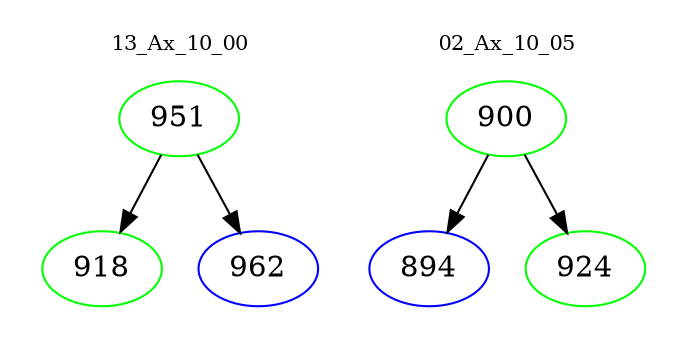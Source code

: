 digraph{
subgraph cluster_0 {
color = white
label = "13_Ax_10_00";
fontsize=10;
T0_951 [label="951", color="green"]
T0_951 -> T0_918 [color="black"]
T0_918 [label="918", color="green"]
T0_951 -> T0_962 [color="black"]
T0_962 [label="962", color="blue"]
}
subgraph cluster_1 {
color = white
label = "02_Ax_10_05";
fontsize=10;
T1_900 [label="900", color="green"]
T1_900 -> T1_894 [color="black"]
T1_894 [label="894", color="blue"]
T1_900 -> T1_924 [color="black"]
T1_924 [label="924", color="green"]
}
}
